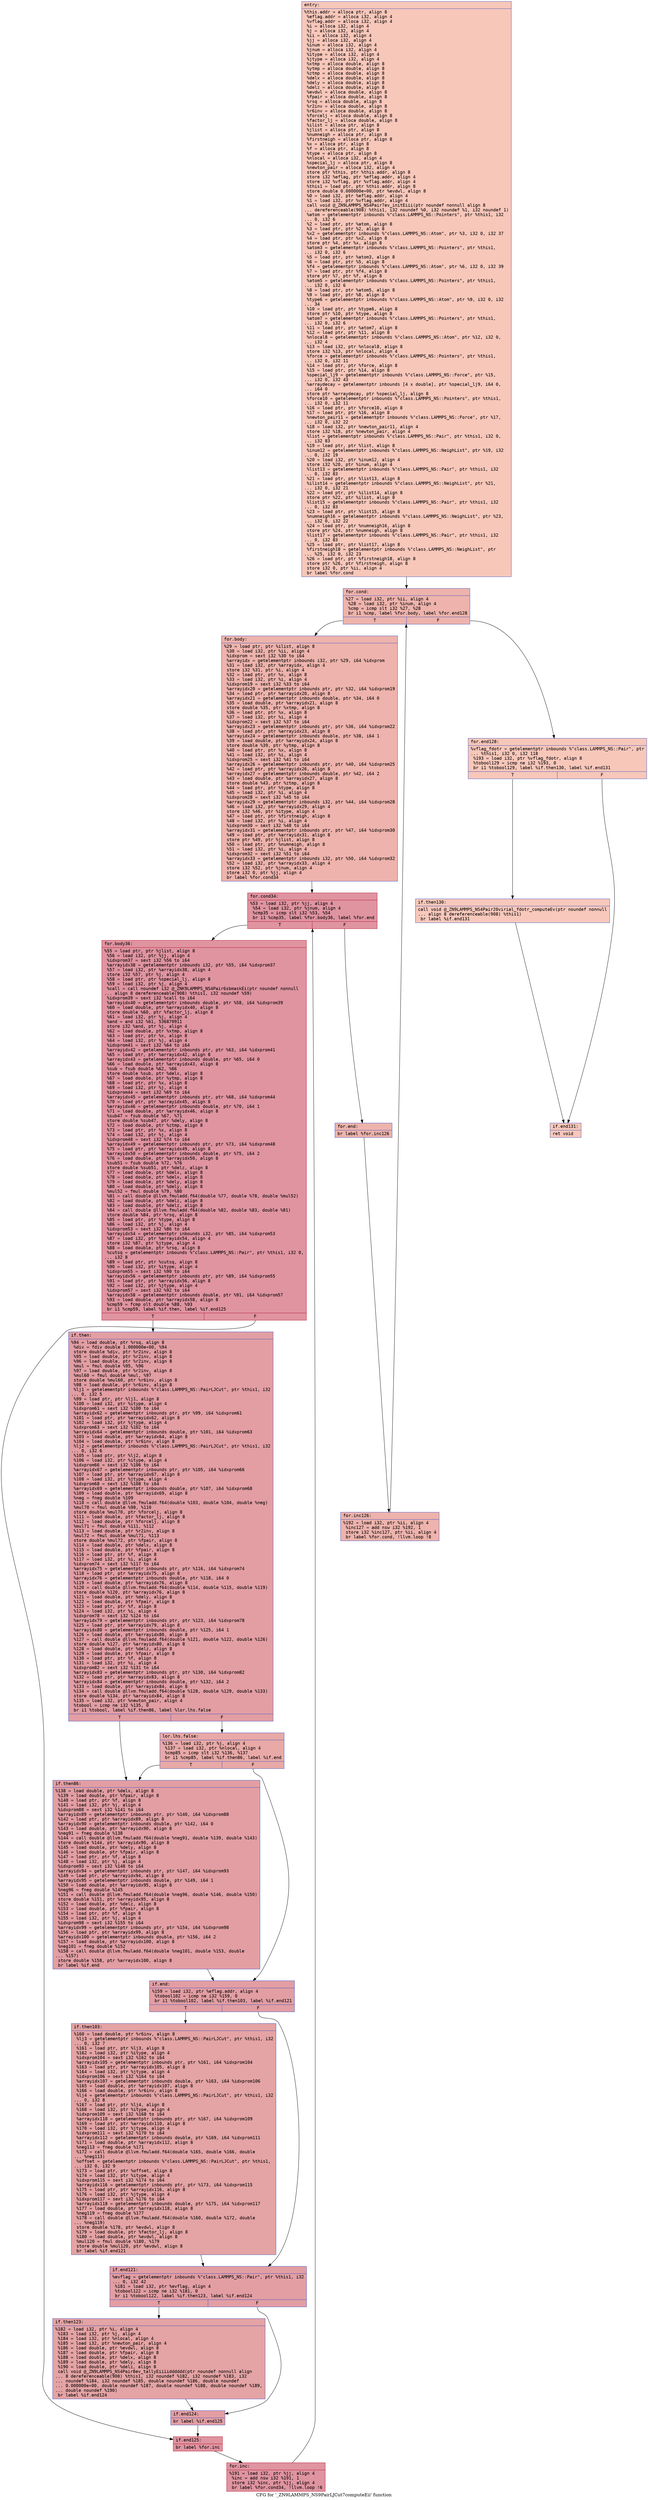 digraph "CFG for '_ZN9LAMMPS_NS9PairLJCut7computeEii' function" {
	label="CFG for '_ZN9LAMMPS_NS9PairLJCut7computeEii' function";

	Node0x559930819010 [shape=record,color="#3d50c3ff", style=filled, fillcolor="#ec7f6370" fontname="Courier",label="{entry:\l|  %this.addr = alloca ptr, align 8\l  %eflag.addr = alloca i32, align 4\l  %vflag.addr = alloca i32, align 4\l  %i = alloca i32, align 4\l  %j = alloca i32, align 4\l  %ii = alloca i32, align 4\l  %jj = alloca i32, align 4\l  %inum = alloca i32, align 4\l  %jnum = alloca i32, align 4\l  %itype = alloca i32, align 4\l  %jtype = alloca i32, align 4\l  %xtmp = alloca double, align 8\l  %ytmp = alloca double, align 8\l  %ztmp = alloca double, align 8\l  %delx = alloca double, align 8\l  %dely = alloca double, align 8\l  %delz = alloca double, align 8\l  %evdwl = alloca double, align 8\l  %fpair = alloca double, align 8\l  %rsq = alloca double, align 8\l  %r2inv = alloca double, align 8\l  %r6inv = alloca double, align 8\l  %forcelj = alloca double, align 8\l  %factor_lj = alloca double, align 8\l  %ilist = alloca ptr, align 8\l  %jlist = alloca ptr, align 8\l  %numneigh = alloca ptr, align 8\l  %firstneigh = alloca ptr, align 8\l  %x = alloca ptr, align 8\l  %f = alloca ptr, align 8\l  %type = alloca ptr, align 8\l  %nlocal = alloca i32, align 4\l  %special_lj = alloca ptr, align 8\l  %newton_pair = alloca i32, align 4\l  store ptr %this, ptr %this.addr, align 8\l  store i32 %eflag, ptr %eflag.addr, align 4\l  store i32 %vflag, ptr %vflag.addr, align 4\l  %this1 = load ptr, ptr %this.addr, align 8\l  store double 0.000000e+00, ptr %evdwl, align 8\l  %0 = load i32, ptr %eflag.addr, align 4\l  %1 = load i32, ptr %vflag.addr, align 4\l  call void @_ZN9LAMMPS_NS4Pair7ev_initEiii(ptr noundef nonnull align 8\l... dereferenceable(908) %this1, i32 noundef %0, i32 noundef %1, i32 noundef 1)\l  %atom = getelementptr inbounds %\"class.LAMMPS_NS::Pointers\", ptr %this1, i32\l... 0, i32 6\l  %2 = load ptr, ptr %atom, align 8\l  %3 = load ptr, ptr %2, align 8\l  %x2 = getelementptr inbounds %\"class.LAMMPS_NS::Atom\", ptr %3, i32 0, i32 37\l  %4 = load ptr, ptr %x2, align 8\l  store ptr %4, ptr %x, align 8\l  %atom3 = getelementptr inbounds %\"class.LAMMPS_NS::Pointers\", ptr %this1,\l... i32 0, i32 6\l  %5 = load ptr, ptr %atom3, align 8\l  %6 = load ptr, ptr %5, align 8\l  %f4 = getelementptr inbounds %\"class.LAMMPS_NS::Atom\", ptr %6, i32 0, i32 39\l  %7 = load ptr, ptr %f4, align 8\l  store ptr %7, ptr %f, align 8\l  %atom5 = getelementptr inbounds %\"class.LAMMPS_NS::Pointers\", ptr %this1,\l... i32 0, i32 6\l  %8 = load ptr, ptr %atom5, align 8\l  %9 = load ptr, ptr %8, align 8\l  %type6 = getelementptr inbounds %\"class.LAMMPS_NS::Atom\", ptr %9, i32 0, i32\l... 34\l  %10 = load ptr, ptr %type6, align 8\l  store ptr %10, ptr %type, align 8\l  %atom7 = getelementptr inbounds %\"class.LAMMPS_NS::Pointers\", ptr %this1,\l... i32 0, i32 6\l  %11 = load ptr, ptr %atom7, align 8\l  %12 = load ptr, ptr %11, align 8\l  %nlocal8 = getelementptr inbounds %\"class.LAMMPS_NS::Atom\", ptr %12, i32 0,\l... i32 4\l  %13 = load i32, ptr %nlocal8, align 8\l  store i32 %13, ptr %nlocal, align 4\l  %force = getelementptr inbounds %\"class.LAMMPS_NS::Pointers\", ptr %this1,\l... i32 0, i32 11\l  %14 = load ptr, ptr %force, align 8\l  %15 = load ptr, ptr %14, align 8\l  %special_lj9 = getelementptr inbounds %\"class.LAMMPS_NS::Force\", ptr %15,\l... i32 0, i32 43\l  %arraydecay = getelementptr inbounds [4 x double], ptr %special_lj9, i64 0,\l... i64 0\l  store ptr %arraydecay, ptr %special_lj, align 8\l  %force10 = getelementptr inbounds %\"class.LAMMPS_NS::Pointers\", ptr %this1,\l... i32 0, i32 11\l  %16 = load ptr, ptr %force10, align 8\l  %17 = load ptr, ptr %16, align 8\l  %newton_pair11 = getelementptr inbounds %\"class.LAMMPS_NS::Force\", ptr %17,\l... i32 0, i32 22\l  %18 = load i32, ptr %newton_pair11, align 4\l  store i32 %18, ptr %newton_pair, align 4\l  %list = getelementptr inbounds %\"class.LAMMPS_NS::Pair\", ptr %this1, i32 0,\l... i32 83\l  %19 = load ptr, ptr %list, align 8\l  %inum12 = getelementptr inbounds %\"class.LAMMPS_NS::NeighList\", ptr %19, i32\l... 0, i32 19\l  %20 = load i32, ptr %inum12, align 4\l  store i32 %20, ptr %inum, align 4\l  %list13 = getelementptr inbounds %\"class.LAMMPS_NS::Pair\", ptr %this1, i32\l... 0, i32 83\l  %21 = load ptr, ptr %list13, align 8\l  %ilist14 = getelementptr inbounds %\"class.LAMMPS_NS::NeighList\", ptr %21,\l... i32 0, i32 21\l  %22 = load ptr, ptr %ilist14, align 8\l  store ptr %22, ptr %ilist, align 8\l  %list15 = getelementptr inbounds %\"class.LAMMPS_NS::Pair\", ptr %this1, i32\l... 0, i32 83\l  %23 = load ptr, ptr %list15, align 8\l  %numneigh16 = getelementptr inbounds %\"class.LAMMPS_NS::NeighList\", ptr %23,\l... i32 0, i32 22\l  %24 = load ptr, ptr %numneigh16, align 8\l  store ptr %24, ptr %numneigh, align 8\l  %list17 = getelementptr inbounds %\"class.LAMMPS_NS::Pair\", ptr %this1, i32\l... 0, i32 83\l  %25 = load ptr, ptr %list17, align 8\l  %firstneigh18 = getelementptr inbounds %\"class.LAMMPS_NS::NeighList\", ptr\l... %25, i32 0, i32 23\l  %26 = load ptr, ptr %firstneigh18, align 8\l  store ptr %26, ptr %firstneigh, align 8\l  store i32 0, ptr %ii, align 4\l  br label %for.cond\l}"];
	Node0x559930819010 -> Node0x55993081e770[tooltip="entry -> for.cond\nProbability 100.00%" ];
	Node0x55993081e770 [shape=record,color="#3d50c3ff", style=filled, fillcolor="#d6524470" fontname="Courier",label="{for.cond:\l|  %27 = load i32, ptr %ii, align 4\l  %28 = load i32, ptr %inum, align 4\l  %cmp = icmp slt i32 %27, %28\l  br i1 %cmp, label %for.body, label %for.end128\l|{<s0>T|<s1>F}}"];
	Node0x55993081e770:s0 -> Node0x55993081ea10[tooltip="for.cond -> for.body\nProbability 96.88%" ];
	Node0x55993081e770:s1 -> Node0x55993081ea90[tooltip="for.cond -> for.end128\nProbability 3.12%" ];
	Node0x55993081ea10 [shape=record,color="#3d50c3ff", style=filled, fillcolor="#d6524470" fontname="Courier",label="{for.body:\l|  %29 = load ptr, ptr %ilist, align 8\l  %30 = load i32, ptr %ii, align 4\l  %idxprom = sext i32 %30 to i64\l  %arrayidx = getelementptr inbounds i32, ptr %29, i64 %idxprom\l  %31 = load i32, ptr %arrayidx, align 4\l  store i32 %31, ptr %i, align 4\l  %32 = load ptr, ptr %x, align 8\l  %33 = load i32, ptr %i, align 4\l  %idxprom19 = sext i32 %33 to i64\l  %arrayidx20 = getelementptr inbounds ptr, ptr %32, i64 %idxprom19\l  %34 = load ptr, ptr %arrayidx20, align 8\l  %arrayidx21 = getelementptr inbounds double, ptr %34, i64 0\l  %35 = load double, ptr %arrayidx21, align 8\l  store double %35, ptr %xtmp, align 8\l  %36 = load ptr, ptr %x, align 8\l  %37 = load i32, ptr %i, align 4\l  %idxprom22 = sext i32 %37 to i64\l  %arrayidx23 = getelementptr inbounds ptr, ptr %36, i64 %idxprom22\l  %38 = load ptr, ptr %arrayidx23, align 8\l  %arrayidx24 = getelementptr inbounds double, ptr %38, i64 1\l  %39 = load double, ptr %arrayidx24, align 8\l  store double %39, ptr %ytmp, align 8\l  %40 = load ptr, ptr %x, align 8\l  %41 = load i32, ptr %i, align 4\l  %idxprom25 = sext i32 %41 to i64\l  %arrayidx26 = getelementptr inbounds ptr, ptr %40, i64 %idxprom25\l  %42 = load ptr, ptr %arrayidx26, align 8\l  %arrayidx27 = getelementptr inbounds double, ptr %42, i64 2\l  %43 = load double, ptr %arrayidx27, align 8\l  store double %43, ptr %ztmp, align 8\l  %44 = load ptr, ptr %type, align 8\l  %45 = load i32, ptr %i, align 4\l  %idxprom28 = sext i32 %45 to i64\l  %arrayidx29 = getelementptr inbounds i32, ptr %44, i64 %idxprom28\l  %46 = load i32, ptr %arrayidx29, align 4\l  store i32 %46, ptr %itype, align 4\l  %47 = load ptr, ptr %firstneigh, align 8\l  %48 = load i32, ptr %i, align 4\l  %idxprom30 = sext i32 %48 to i64\l  %arrayidx31 = getelementptr inbounds ptr, ptr %47, i64 %idxprom30\l  %49 = load ptr, ptr %arrayidx31, align 8\l  store ptr %49, ptr %jlist, align 8\l  %50 = load ptr, ptr %numneigh, align 8\l  %51 = load i32, ptr %i, align 4\l  %idxprom32 = sext i32 %51 to i64\l  %arrayidx33 = getelementptr inbounds i32, ptr %50, i64 %idxprom32\l  %52 = load i32, ptr %arrayidx33, align 4\l  store i32 %52, ptr %jnum, align 4\l  store i32 0, ptr %jj, align 4\l  br label %for.cond34\l}"];
	Node0x55993081ea10 -> Node0x559930822190[tooltip="for.body -> for.cond34\nProbability 100.00%" ];
	Node0x559930822190 [shape=record,color="#b70d28ff", style=filled, fillcolor="#b70d2870" fontname="Courier",label="{for.cond34:\l|  %53 = load i32, ptr %jj, align 4\l  %54 = load i32, ptr %jnum, align 4\l  %cmp35 = icmp slt i32 %53, %54\l  br i1 %cmp35, label %for.body36, label %for.end\l|{<s0>T|<s1>F}}"];
	Node0x559930822190:s0 -> Node0x559930822410[tooltip="for.cond34 -> for.body36\nProbability 96.88%" ];
	Node0x559930822190:s1 -> Node0x559930822490[tooltip="for.cond34 -> for.end\nProbability 3.12%" ];
	Node0x559930822410 [shape=record,color="#b70d28ff", style=filled, fillcolor="#b70d2870" fontname="Courier",label="{for.body36:\l|  %55 = load ptr, ptr %jlist, align 8\l  %56 = load i32, ptr %jj, align 4\l  %idxprom37 = sext i32 %56 to i64\l  %arrayidx38 = getelementptr inbounds i32, ptr %55, i64 %idxprom37\l  %57 = load i32, ptr %arrayidx38, align 4\l  store i32 %57, ptr %j, align 4\l  %58 = load ptr, ptr %special_lj, align 8\l  %59 = load i32, ptr %j, align 4\l  %call = call noundef i32 @_ZNK9LAMMPS_NS4Pair6sbmaskEi(ptr noundef nonnull\l... align 8 dereferenceable(908) %this1, i32 noundef %59)\l  %idxprom39 = sext i32 %call to i64\l  %arrayidx40 = getelementptr inbounds double, ptr %58, i64 %idxprom39\l  %60 = load double, ptr %arrayidx40, align 8\l  store double %60, ptr %factor_lj, align 8\l  %61 = load i32, ptr %j, align 4\l  %and = and i32 %61, 536870911\l  store i32 %and, ptr %j, align 4\l  %62 = load double, ptr %xtmp, align 8\l  %63 = load ptr, ptr %x, align 8\l  %64 = load i32, ptr %j, align 4\l  %idxprom41 = sext i32 %64 to i64\l  %arrayidx42 = getelementptr inbounds ptr, ptr %63, i64 %idxprom41\l  %65 = load ptr, ptr %arrayidx42, align 8\l  %arrayidx43 = getelementptr inbounds double, ptr %65, i64 0\l  %66 = load double, ptr %arrayidx43, align 8\l  %sub = fsub double %62, %66\l  store double %sub, ptr %delx, align 8\l  %67 = load double, ptr %ytmp, align 8\l  %68 = load ptr, ptr %x, align 8\l  %69 = load i32, ptr %j, align 4\l  %idxprom44 = sext i32 %69 to i64\l  %arrayidx45 = getelementptr inbounds ptr, ptr %68, i64 %idxprom44\l  %70 = load ptr, ptr %arrayidx45, align 8\l  %arrayidx46 = getelementptr inbounds double, ptr %70, i64 1\l  %71 = load double, ptr %arrayidx46, align 8\l  %sub47 = fsub double %67, %71\l  store double %sub47, ptr %dely, align 8\l  %72 = load double, ptr %ztmp, align 8\l  %73 = load ptr, ptr %x, align 8\l  %74 = load i32, ptr %j, align 4\l  %idxprom48 = sext i32 %74 to i64\l  %arrayidx49 = getelementptr inbounds ptr, ptr %73, i64 %idxprom48\l  %75 = load ptr, ptr %arrayidx49, align 8\l  %arrayidx50 = getelementptr inbounds double, ptr %75, i64 2\l  %76 = load double, ptr %arrayidx50, align 8\l  %sub51 = fsub double %72, %76\l  store double %sub51, ptr %delz, align 8\l  %77 = load double, ptr %delx, align 8\l  %78 = load double, ptr %delx, align 8\l  %79 = load double, ptr %dely, align 8\l  %80 = load double, ptr %dely, align 8\l  %mul52 = fmul double %79, %80\l  %81 = call double @llvm.fmuladd.f64(double %77, double %78, double %mul52)\l  %82 = load double, ptr %delz, align 8\l  %83 = load double, ptr %delz, align 8\l  %84 = call double @llvm.fmuladd.f64(double %82, double %83, double %81)\l  store double %84, ptr %rsq, align 8\l  %85 = load ptr, ptr %type, align 8\l  %86 = load i32, ptr %j, align 4\l  %idxprom53 = sext i32 %86 to i64\l  %arrayidx54 = getelementptr inbounds i32, ptr %85, i64 %idxprom53\l  %87 = load i32, ptr %arrayidx54, align 4\l  store i32 %87, ptr %jtype, align 4\l  %88 = load double, ptr %rsq, align 8\l  %cutsq = getelementptr inbounds %\"class.LAMMPS_NS::Pair\", ptr %this1, i32 0,\l... i32 8\l  %89 = load ptr, ptr %cutsq, align 8\l  %90 = load i32, ptr %itype, align 4\l  %idxprom55 = sext i32 %90 to i64\l  %arrayidx56 = getelementptr inbounds ptr, ptr %89, i64 %idxprom55\l  %91 = load ptr, ptr %arrayidx56, align 8\l  %92 = load i32, ptr %jtype, align 4\l  %idxprom57 = sext i32 %92 to i64\l  %arrayidx58 = getelementptr inbounds double, ptr %91, i64 %idxprom57\l  %93 = load double, ptr %arrayidx58, align 8\l  %cmp59 = fcmp olt double %88, %93\l  br i1 %cmp59, label %if.then, label %if.end125\l|{<s0>T|<s1>F}}"];
	Node0x559930822410:s0 -> Node0x559930825980[tooltip="for.body36 -> if.then\nProbability 50.00%" ];
	Node0x559930822410:s1 -> Node0x5599308259f0[tooltip="for.body36 -> if.end125\nProbability 50.00%" ];
	Node0x559930825980 [shape=record,color="#3d50c3ff", style=filled, fillcolor="#be242e70" fontname="Courier",label="{if.then:\l|  %94 = load double, ptr %rsq, align 8\l  %div = fdiv double 1.000000e+00, %94\l  store double %div, ptr %r2inv, align 8\l  %95 = load double, ptr %r2inv, align 8\l  %96 = load double, ptr %r2inv, align 8\l  %mul = fmul double %95, %96\l  %97 = load double, ptr %r2inv, align 8\l  %mul60 = fmul double %mul, %97\l  store double %mul60, ptr %r6inv, align 8\l  %98 = load double, ptr %r6inv, align 8\l  %lj1 = getelementptr inbounds %\"class.LAMMPS_NS::PairLJCut\", ptr %this1, i32\l... 0, i32 5\l  %99 = load ptr, ptr %lj1, align 8\l  %100 = load i32, ptr %itype, align 4\l  %idxprom61 = sext i32 %100 to i64\l  %arrayidx62 = getelementptr inbounds ptr, ptr %99, i64 %idxprom61\l  %101 = load ptr, ptr %arrayidx62, align 8\l  %102 = load i32, ptr %jtype, align 4\l  %idxprom63 = sext i32 %102 to i64\l  %arrayidx64 = getelementptr inbounds double, ptr %101, i64 %idxprom63\l  %103 = load double, ptr %arrayidx64, align 8\l  %104 = load double, ptr %r6inv, align 8\l  %lj2 = getelementptr inbounds %\"class.LAMMPS_NS::PairLJCut\", ptr %this1, i32\l... 0, i32 6\l  %105 = load ptr, ptr %lj2, align 8\l  %106 = load i32, ptr %itype, align 4\l  %idxprom66 = sext i32 %106 to i64\l  %arrayidx67 = getelementptr inbounds ptr, ptr %105, i64 %idxprom66\l  %107 = load ptr, ptr %arrayidx67, align 8\l  %108 = load i32, ptr %jtype, align 4\l  %idxprom68 = sext i32 %108 to i64\l  %arrayidx69 = getelementptr inbounds double, ptr %107, i64 %idxprom68\l  %109 = load double, ptr %arrayidx69, align 8\l  %neg = fneg double %109\l  %110 = call double @llvm.fmuladd.f64(double %103, double %104, double %neg)\l  %mul70 = fmul double %98, %110\l  store double %mul70, ptr %forcelj, align 8\l  %111 = load double, ptr %factor_lj, align 8\l  %112 = load double, ptr %forcelj, align 8\l  %mul71 = fmul double %111, %112\l  %113 = load double, ptr %r2inv, align 8\l  %mul72 = fmul double %mul71, %113\l  store double %mul72, ptr %fpair, align 8\l  %114 = load double, ptr %delx, align 8\l  %115 = load double, ptr %fpair, align 8\l  %116 = load ptr, ptr %f, align 8\l  %117 = load i32, ptr %i, align 4\l  %idxprom74 = sext i32 %117 to i64\l  %arrayidx75 = getelementptr inbounds ptr, ptr %116, i64 %idxprom74\l  %118 = load ptr, ptr %arrayidx75, align 8\l  %arrayidx76 = getelementptr inbounds double, ptr %118, i64 0\l  %119 = load double, ptr %arrayidx76, align 8\l  %120 = call double @llvm.fmuladd.f64(double %114, double %115, double %119)\l  store double %120, ptr %arrayidx76, align 8\l  %121 = load double, ptr %dely, align 8\l  %122 = load double, ptr %fpair, align 8\l  %123 = load ptr, ptr %f, align 8\l  %124 = load i32, ptr %i, align 4\l  %idxprom78 = sext i32 %124 to i64\l  %arrayidx79 = getelementptr inbounds ptr, ptr %123, i64 %idxprom78\l  %125 = load ptr, ptr %arrayidx79, align 8\l  %arrayidx80 = getelementptr inbounds double, ptr %125, i64 1\l  %126 = load double, ptr %arrayidx80, align 8\l  %127 = call double @llvm.fmuladd.f64(double %121, double %122, double %126)\l  store double %127, ptr %arrayidx80, align 8\l  %128 = load double, ptr %delz, align 8\l  %129 = load double, ptr %fpair, align 8\l  %130 = load ptr, ptr %f, align 8\l  %131 = load i32, ptr %i, align 4\l  %idxprom82 = sext i32 %131 to i64\l  %arrayidx83 = getelementptr inbounds ptr, ptr %130, i64 %idxprom82\l  %132 = load ptr, ptr %arrayidx83, align 8\l  %arrayidx84 = getelementptr inbounds double, ptr %132, i64 2\l  %133 = load double, ptr %arrayidx84, align 8\l  %134 = call double @llvm.fmuladd.f64(double %128, double %129, double %133)\l  store double %134, ptr %arrayidx84, align 8\l  %135 = load i32, ptr %newton_pair, align 4\l  %tobool = icmp ne i32 %135, 0\l  br i1 %tobool, label %if.then86, label %lor.lhs.false\l|{<s0>T|<s1>F}}"];
	Node0x559930825980:s0 -> Node0x559930829090[tooltip="if.then -> if.then86\nProbability 62.50%" ];
	Node0x559930825980:s1 -> Node0x5599308290e0[tooltip="if.then -> lor.lhs.false\nProbability 37.50%" ];
	Node0x5599308290e0 [shape=record,color="#3d50c3ff", style=filled, fillcolor="#ca3b3770" fontname="Courier",label="{lor.lhs.false:\l|  %136 = load i32, ptr %j, align 4\l  %137 = load i32, ptr %nlocal, align 4\l  %cmp85 = icmp slt i32 %136, %137\l  br i1 %cmp85, label %if.then86, label %if.end\l|{<s0>T|<s1>F}}"];
	Node0x5599308290e0:s0 -> Node0x559930829090[tooltip="lor.lhs.false -> if.then86\nProbability 50.00%" ];
	Node0x5599308290e0:s1 -> Node0x5599308293d0[tooltip="lor.lhs.false -> if.end\nProbability 50.00%" ];
	Node0x559930829090 [shape=record,color="#3d50c3ff", style=filled, fillcolor="#be242e70" fontname="Courier",label="{if.then86:\l|  %138 = load double, ptr %delx, align 8\l  %139 = load double, ptr %fpair, align 8\l  %140 = load ptr, ptr %f, align 8\l  %141 = load i32, ptr %j, align 4\l  %idxprom88 = sext i32 %141 to i64\l  %arrayidx89 = getelementptr inbounds ptr, ptr %140, i64 %idxprom88\l  %142 = load ptr, ptr %arrayidx89, align 8\l  %arrayidx90 = getelementptr inbounds double, ptr %142, i64 0\l  %143 = load double, ptr %arrayidx90, align 8\l  %neg91 = fneg double %138\l  %144 = call double @llvm.fmuladd.f64(double %neg91, double %139, double %143)\l  store double %144, ptr %arrayidx90, align 8\l  %145 = load double, ptr %dely, align 8\l  %146 = load double, ptr %fpair, align 8\l  %147 = load ptr, ptr %f, align 8\l  %148 = load i32, ptr %j, align 4\l  %idxprom93 = sext i32 %148 to i64\l  %arrayidx94 = getelementptr inbounds ptr, ptr %147, i64 %idxprom93\l  %149 = load ptr, ptr %arrayidx94, align 8\l  %arrayidx95 = getelementptr inbounds double, ptr %149, i64 1\l  %150 = load double, ptr %arrayidx95, align 8\l  %neg96 = fneg double %145\l  %151 = call double @llvm.fmuladd.f64(double %neg96, double %146, double %150)\l  store double %151, ptr %arrayidx95, align 8\l  %152 = load double, ptr %delz, align 8\l  %153 = load double, ptr %fpair, align 8\l  %154 = load ptr, ptr %f, align 8\l  %155 = load i32, ptr %j, align 4\l  %idxprom98 = sext i32 %155 to i64\l  %arrayidx99 = getelementptr inbounds ptr, ptr %154, i64 %idxprom98\l  %156 = load ptr, ptr %arrayidx99, align 8\l  %arrayidx100 = getelementptr inbounds double, ptr %156, i64 2\l  %157 = load double, ptr %arrayidx100, align 8\l  %neg101 = fneg double %152\l  %158 = call double @llvm.fmuladd.f64(double %neg101, double %153, double\l... %157)\l  store double %158, ptr %arrayidx100, align 8\l  br label %if.end\l}"];
	Node0x559930829090 -> Node0x5599308293d0[tooltip="if.then86 -> if.end\nProbability 100.00%" ];
	Node0x5599308293d0 [shape=record,color="#3d50c3ff", style=filled, fillcolor="#be242e70" fontname="Courier",label="{if.end:\l|  %159 = load i32, ptr %eflag.addr, align 4\l  %tobool102 = icmp ne i32 %159, 0\l  br i1 %tobool102, label %if.then103, label %if.end121\l|{<s0>T|<s1>F}}"];
	Node0x5599308293d0:s0 -> Node0x55993082ad10[tooltip="if.end -> if.then103\nProbability 62.50%" ];
	Node0x5599308293d0:s1 -> Node0x55993082ad60[tooltip="if.end -> if.end121\nProbability 37.50%" ];
	Node0x55993082ad10 [shape=record,color="#3d50c3ff", style=filled, fillcolor="#c32e3170" fontname="Courier",label="{if.then103:\l|  %160 = load double, ptr %r6inv, align 8\l  %lj3 = getelementptr inbounds %\"class.LAMMPS_NS::PairLJCut\", ptr %this1, i32\l... 0, i32 7\l  %161 = load ptr, ptr %lj3, align 8\l  %162 = load i32, ptr %itype, align 4\l  %idxprom104 = sext i32 %162 to i64\l  %arrayidx105 = getelementptr inbounds ptr, ptr %161, i64 %idxprom104\l  %163 = load ptr, ptr %arrayidx105, align 8\l  %164 = load i32, ptr %jtype, align 4\l  %idxprom106 = sext i32 %164 to i64\l  %arrayidx107 = getelementptr inbounds double, ptr %163, i64 %idxprom106\l  %165 = load double, ptr %arrayidx107, align 8\l  %166 = load double, ptr %r6inv, align 8\l  %lj4 = getelementptr inbounds %\"class.LAMMPS_NS::PairLJCut\", ptr %this1, i32\l... 0, i32 8\l  %167 = load ptr, ptr %lj4, align 8\l  %168 = load i32, ptr %itype, align 4\l  %idxprom109 = sext i32 %168 to i64\l  %arrayidx110 = getelementptr inbounds ptr, ptr %167, i64 %idxprom109\l  %169 = load ptr, ptr %arrayidx110, align 8\l  %170 = load i32, ptr %jtype, align 4\l  %idxprom111 = sext i32 %170 to i64\l  %arrayidx112 = getelementptr inbounds double, ptr %169, i64 %idxprom111\l  %171 = load double, ptr %arrayidx112, align 8\l  %neg113 = fneg double %171\l  %172 = call double @llvm.fmuladd.f64(double %165, double %166, double\l... %neg113)\l  %offset = getelementptr inbounds %\"class.LAMMPS_NS::PairLJCut\", ptr %this1,\l... i32 0, i32 9\l  %173 = load ptr, ptr %offset, align 8\l  %174 = load i32, ptr %itype, align 4\l  %idxprom115 = sext i32 %174 to i64\l  %arrayidx116 = getelementptr inbounds ptr, ptr %173, i64 %idxprom115\l  %175 = load ptr, ptr %arrayidx116, align 8\l  %176 = load i32, ptr %jtype, align 4\l  %idxprom117 = sext i32 %176 to i64\l  %arrayidx118 = getelementptr inbounds double, ptr %175, i64 %idxprom117\l  %177 = load double, ptr %arrayidx118, align 8\l  %neg119 = fneg double %177\l  %178 = call double @llvm.fmuladd.f64(double %160, double %172, double\l... %neg119)\l  store double %178, ptr %evdwl, align 8\l  %179 = load double, ptr %factor_lj, align 8\l  %180 = load double, ptr %evdwl, align 8\l  %mul120 = fmul double %180, %179\l  store double %mul120, ptr %evdwl, align 8\l  br label %if.end121\l}"];
	Node0x55993082ad10 -> Node0x55993082ad60[tooltip="if.then103 -> if.end121\nProbability 100.00%" ];
	Node0x55993082ad60 [shape=record,color="#3d50c3ff", style=filled, fillcolor="#be242e70" fontname="Courier",label="{if.end121:\l|  %evflag = getelementptr inbounds %\"class.LAMMPS_NS::Pair\", ptr %this1, i32\l... 0, i32 42\l  %181 = load i32, ptr %evflag, align 4\l  %tobool122 = icmp ne i32 %181, 0\l  br i1 %tobool122, label %if.then123, label %if.end124\l|{<s0>T|<s1>F}}"];
	Node0x55993082ad60:s0 -> Node0x55993082cb40[tooltip="if.end121 -> if.then123\nProbability 62.50%" ];
	Node0x55993082ad60:s1 -> Node0x55993082cbc0[tooltip="if.end121 -> if.end124\nProbability 37.50%" ];
	Node0x55993082cb40 [shape=record,color="#3d50c3ff", style=filled, fillcolor="#c32e3170" fontname="Courier",label="{if.then123:\l|  %182 = load i32, ptr %i, align 4\l  %183 = load i32, ptr %j, align 4\l  %184 = load i32, ptr %nlocal, align 4\l  %185 = load i32, ptr %newton_pair, align 4\l  %186 = load double, ptr %evdwl, align 8\l  %187 = load double, ptr %fpair, align 8\l  %188 = load double, ptr %delx, align 8\l  %189 = load double, ptr %dely, align 8\l  %190 = load double, ptr %delz, align 8\l  call void @_ZN9LAMMPS_NS4Pair8ev_tallyEiiiidddddd(ptr noundef nonnull align\l... 8 dereferenceable(908) %this1, i32 noundef %182, i32 noundef %183, i32\l... noundef %184, i32 noundef %185, double noundef %186, double noundef\l... 0.000000e+00, double noundef %187, double noundef %188, double noundef %189,\l... double noundef %190)\l  br label %if.end124\l}"];
	Node0x55993082cb40 -> Node0x55993082cbc0[tooltip="if.then123 -> if.end124\nProbability 100.00%" ];
	Node0x55993082cbc0 [shape=record,color="#3d50c3ff", style=filled, fillcolor="#be242e70" fontname="Courier",label="{if.end124:\l|  br label %if.end125\l}"];
	Node0x55993082cbc0 -> Node0x5599308259f0[tooltip="if.end124 -> if.end125\nProbability 100.00%" ];
	Node0x5599308259f0 [shape=record,color="#b70d28ff", style=filled, fillcolor="#b70d2870" fontname="Courier",label="{if.end125:\l|  br label %for.inc\l}"];
	Node0x5599308259f0 -> Node0x55993082d750[tooltip="if.end125 -> for.inc\nProbability 100.00%" ];
	Node0x55993082d750 [shape=record,color="#b70d28ff", style=filled, fillcolor="#b70d2870" fontname="Courier",label="{for.inc:\l|  %191 = load i32, ptr %jj, align 4\l  %inc = add nsw i32 %191, 1\l  store i32 %inc, ptr %jj, align 4\l  br label %for.cond34, !llvm.loop !6\l}"];
	Node0x55993082d750 -> Node0x559930822190[tooltip="for.inc -> for.cond34\nProbability 100.00%" ];
	Node0x559930822490 [shape=record,color="#3d50c3ff", style=filled, fillcolor="#d6524470" fontname="Courier",label="{for.end:\l|  br label %for.inc126\l}"];
	Node0x559930822490 -> Node0x5599308269f0[tooltip="for.end -> for.inc126\nProbability 100.00%" ];
	Node0x5599308269f0 [shape=record,color="#3d50c3ff", style=filled, fillcolor="#d6524470" fontname="Courier",label="{for.inc126:\l|  %192 = load i32, ptr %ii, align 4\l  %inc127 = add nsw i32 %192, 1\l  store i32 %inc127, ptr %ii, align 4\l  br label %for.cond, !llvm.loop !8\l}"];
	Node0x5599308269f0 -> Node0x55993081e770[tooltip="for.inc126 -> for.cond\nProbability 100.00%" ];
	Node0x55993081ea90 [shape=record,color="#3d50c3ff", style=filled, fillcolor="#ec7f6370" fontname="Courier",label="{for.end128:\l|  %vflag_fdotr = getelementptr inbounds %\"class.LAMMPS_NS::Pair\", ptr\l... %this1, i32 0, i32 118\l  %193 = load i32, ptr %vflag_fdotr, align 8\l  %tobool129 = icmp ne i32 %193, 0\l  br i1 %tobool129, label %if.then130, label %if.end131\l|{<s0>T|<s1>F}}"];
	Node0x55993081ea90:s0 -> Node0x55993082faa0[tooltip="for.end128 -> if.then130\nProbability 62.50%" ];
	Node0x55993081ea90:s1 -> Node0x55993082fb20[tooltip="for.end128 -> if.end131\nProbability 37.50%" ];
	Node0x55993082faa0 [shape=record,color="#3d50c3ff", style=filled, fillcolor="#ed836670" fontname="Courier",label="{if.then130:\l|  call void @_ZN9LAMMPS_NS4Pair20virial_fdotr_computeEv(ptr noundef nonnull\l... align 8 dereferenceable(908) %this1)\l  br label %if.end131\l}"];
	Node0x55993082faa0 -> Node0x55993082fb20[tooltip="if.then130 -> if.end131\nProbability 100.00%" ];
	Node0x55993082fb20 [shape=record,color="#3d50c3ff", style=filled, fillcolor="#ec7f6370" fontname="Courier",label="{if.end131:\l|  ret void\l}"];
}
